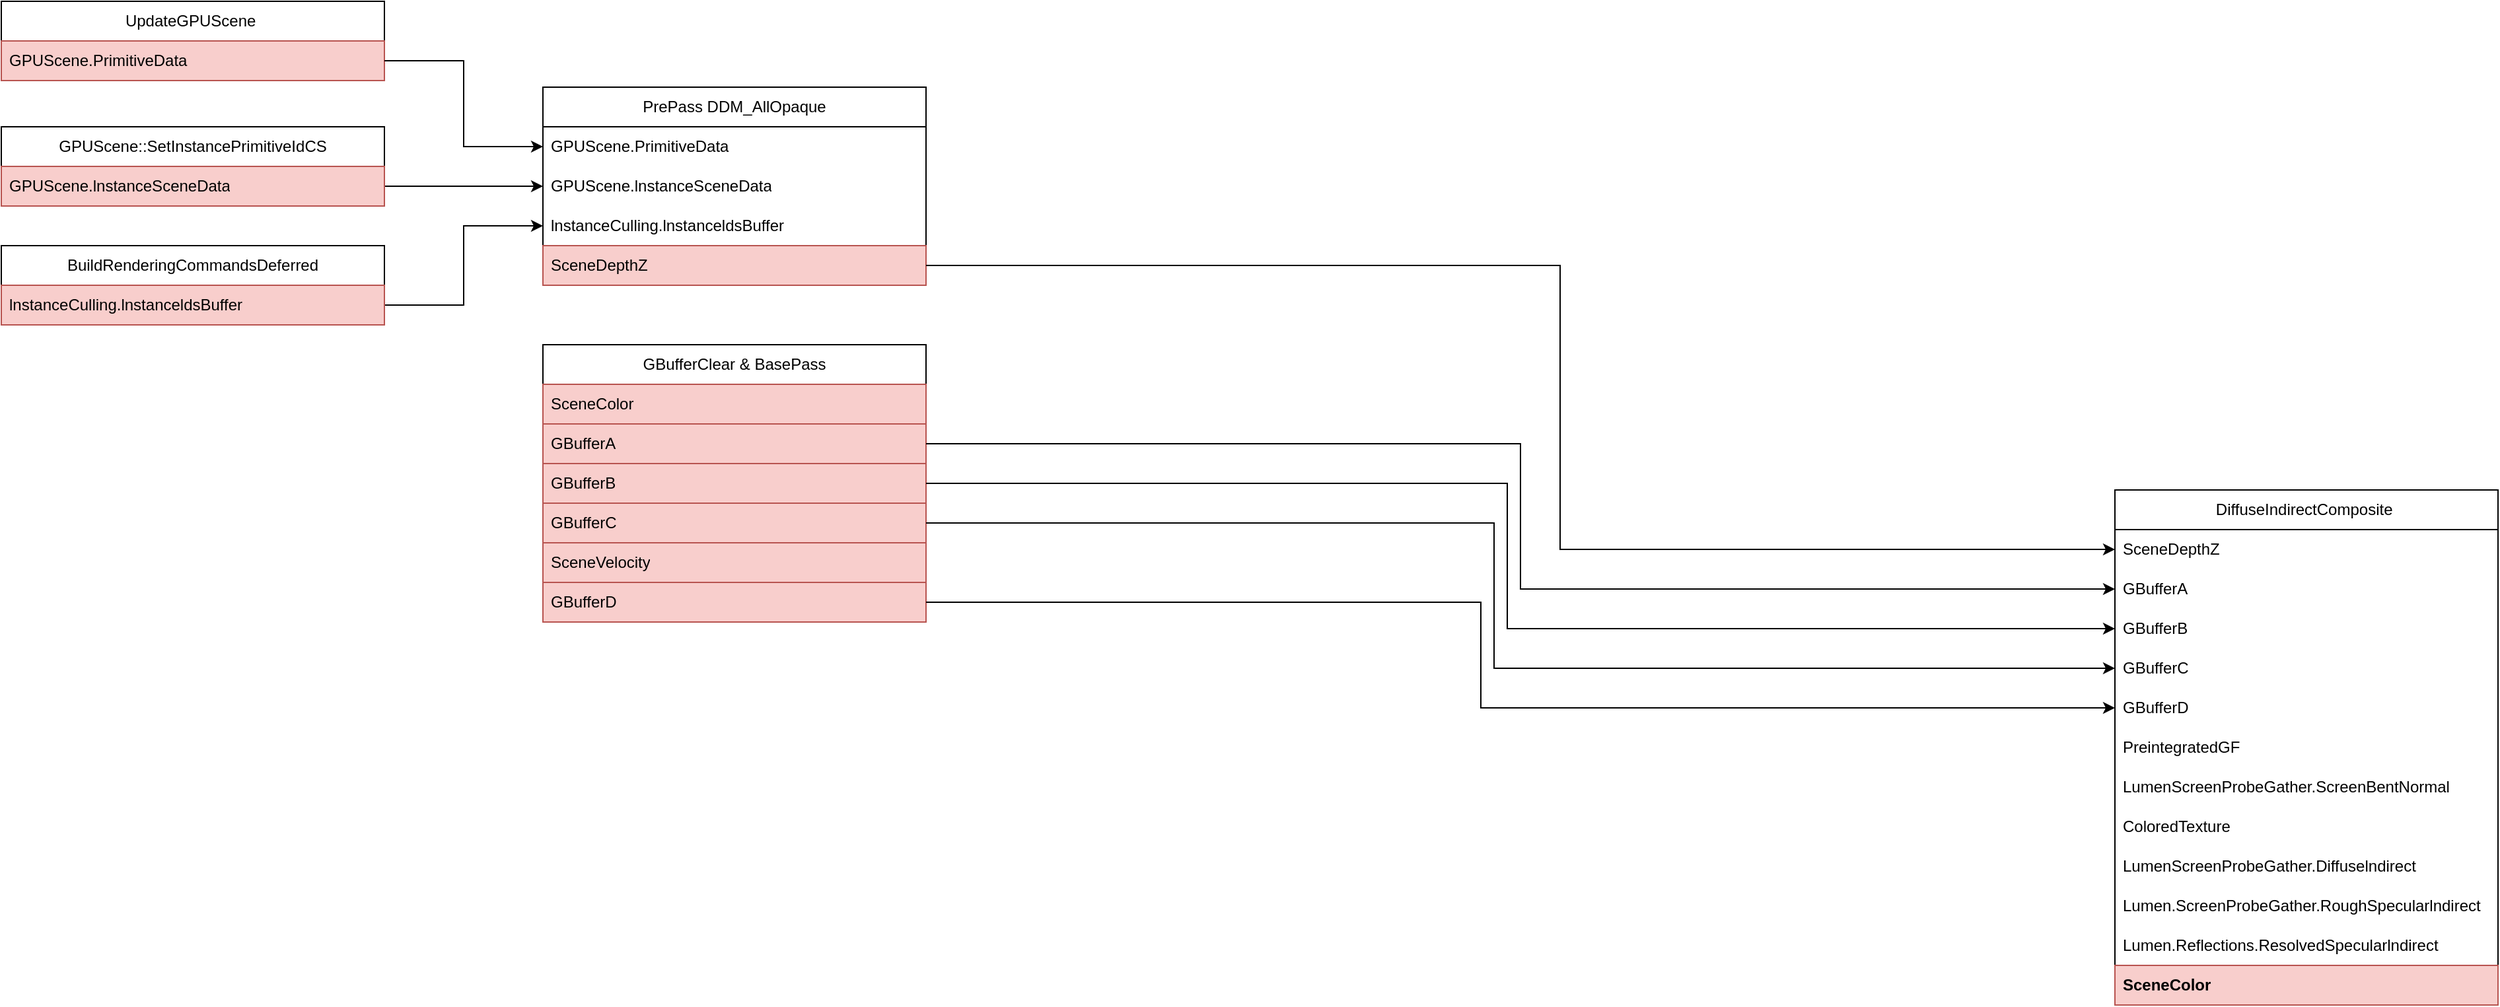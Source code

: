 <mxfile version="21.7.1" type="github">
  <diagram name="第 1 页" id="4HU5hoyHUDPmbO6uAjSz">
    <mxGraphModel dx="2304" dy="4549" grid="1" gridSize="10" guides="1" tooltips="1" connect="1" arrows="1" fold="1" page="1" pageScale="1" pageWidth="2339" pageHeight="3300" math="0" shadow="0">
      <root>
        <mxCell id="0" />
        <mxCell id="1" parent="0" />
        <mxCell id="sMzdsqoYVpJZI5a0lB-9-35" value="DiffuseIndirectComposite&amp;nbsp;" style="swimlane;fontStyle=0;childLayout=stackLayout;horizontal=1;startSize=30;horizontalStack=0;resizeParent=1;resizeParentMax=0;resizeLast=0;collapsible=1;marginBottom=0;whiteSpace=wrap;html=1;" vertex="1" parent="1">
          <mxGeometry x="1890" y="360" width="290" height="390" as="geometry" />
        </mxCell>
        <mxCell id="sMzdsqoYVpJZI5a0lB-9-36" value="SceneDepthZ" style="text;strokeColor=none;fillColor=none;align=left;verticalAlign=middle;spacingLeft=4;spacingRight=4;overflow=hidden;points=[[0,0.5],[1,0.5]];portConstraint=eastwest;rotatable=0;whiteSpace=wrap;html=1;" vertex="1" parent="sMzdsqoYVpJZI5a0lB-9-35">
          <mxGeometry y="30" width="290" height="30" as="geometry" />
        </mxCell>
        <mxCell id="sMzdsqoYVpJZI5a0lB-9-37" value="GBufferA" style="text;strokeColor=none;fillColor=none;align=left;verticalAlign=middle;spacingLeft=4;spacingRight=4;overflow=hidden;points=[[0,0.5],[1,0.5]];portConstraint=eastwest;rotatable=0;whiteSpace=wrap;html=1;" vertex="1" parent="sMzdsqoYVpJZI5a0lB-9-35">
          <mxGeometry y="60" width="290" height="30" as="geometry" />
        </mxCell>
        <mxCell id="sMzdsqoYVpJZI5a0lB-9-38" value="GBufferB" style="text;strokeColor=none;fillColor=none;align=left;verticalAlign=middle;spacingLeft=4;spacingRight=4;overflow=hidden;points=[[0,0.5],[1,0.5]];portConstraint=eastwest;rotatable=0;whiteSpace=wrap;html=1;" vertex="1" parent="sMzdsqoYVpJZI5a0lB-9-35">
          <mxGeometry y="90" width="290" height="30" as="geometry" />
        </mxCell>
        <mxCell id="sMzdsqoYVpJZI5a0lB-9-41" value="GBufferC&amp;nbsp;" style="text;strokeColor=none;fillColor=none;align=left;verticalAlign=middle;spacingLeft=4;spacingRight=4;overflow=hidden;points=[[0,0.5],[1,0.5]];portConstraint=eastwest;rotatable=0;whiteSpace=wrap;html=1;" vertex="1" parent="sMzdsqoYVpJZI5a0lB-9-35">
          <mxGeometry y="120" width="290" height="30" as="geometry" />
        </mxCell>
        <mxCell id="sMzdsqoYVpJZI5a0lB-9-42" value="GBufferD&amp;nbsp;" style="text;strokeColor=none;fillColor=none;align=left;verticalAlign=middle;spacingLeft=4;spacingRight=4;overflow=hidden;points=[[0,0.5],[1,0.5]];portConstraint=eastwest;rotatable=0;whiteSpace=wrap;html=1;" vertex="1" parent="sMzdsqoYVpJZI5a0lB-9-35">
          <mxGeometry y="150" width="290" height="30" as="geometry" />
        </mxCell>
        <mxCell id="sMzdsqoYVpJZI5a0lB-9-43" value="PreintegratedGF" style="text;strokeColor=none;fillColor=none;align=left;verticalAlign=middle;spacingLeft=4;spacingRight=4;overflow=hidden;points=[[0,0.5],[1,0.5]];portConstraint=eastwest;rotatable=0;whiteSpace=wrap;html=1;" vertex="1" parent="sMzdsqoYVpJZI5a0lB-9-35">
          <mxGeometry y="180" width="290" height="30" as="geometry" />
        </mxCell>
        <mxCell id="sMzdsqoYVpJZI5a0lB-9-44" value="LumenScreenProbeGather.ScreenBentNormal" style="text;strokeColor=none;fillColor=none;align=left;verticalAlign=middle;spacingLeft=4;spacingRight=4;overflow=hidden;points=[[0,0.5],[1,0.5]];portConstraint=eastwest;rotatable=0;whiteSpace=wrap;html=1;" vertex="1" parent="sMzdsqoYVpJZI5a0lB-9-35">
          <mxGeometry y="210" width="290" height="30" as="geometry" />
        </mxCell>
        <mxCell id="sMzdsqoYVpJZI5a0lB-9-45" value="ColoredTexture" style="text;strokeColor=none;fillColor=none;align=left;verticalAlign=middle;spacingLeft=4;spacingRight=4;overflow=hidden;points=[[0,0.5],[1,0.5]];portConstraint=eastwest;rotatable=0;whiteSpace=wrap;html=1;" vertex="1" parent="sMzdsqoYVpJZI5a0lB-9-35">
          <mxGeometry y="240" width="290" height="30" as="geometry" />
        </mxCell>
        <mxCell id="sMzdsqoYVpJZI5a0lB-9-46" value="LumenScreenProbeGather.Diffuselndirect" style="text;strokeColor=none;fillColor=none;align=left;verticalAlign=middle;spacingLeft=4;spacingRight=4;overflow=hidden;points=[[0,0.5],[1,0.5]];portConstraint=eastwest;rotatable=0;whiteSpace=wrap;html=1;" vertex="1" parent="sMzdsqoYVpJZI5a0lB-9-35">
          <mxGeometry y="270" width="290" height="30" as="geometry" />
        </mxCell>
        <mxCell id="sMzdsqoYVpJZI5a0lB-9-47" value="Lumen.ScreenProbeGather.RoughSpecularlndirect" style="text;strokeColor=none;fillColor=none;align=left;verticalAlign=middle;spacingLeft=4;spacingRight=4;overflow=hidden;points=[[0,0.5],[1,0.5]];portConstraint=eastwest;rotatable=0;whiteSpace=wrap;html=1;" vertex="1" parent="sMzdsqoYVpJZI5a0lB-9-35">
          <mxGeometry y="300" width="290" height="30" as="geometry" />
        </mxCell>
        <mxCell id="sMzdsqoYVpJZI5a0lB-9-48" value="Lumen.Reflections.ResolvedSpecularlndirect" style="text;strokeColor=none;fillColor=none;align=left;verticalAlign=middle;spacingLeft=4;spacingRight=4;overflow=hidden;points=[[0,0.5],[1,0.5]];portConstraint=eastwest;rotatable=0;whiteSpace=wrap;html=1;" vertex="1" parent="sMzdsqoYVpJZI5a0lB-9-35">
          <mxGeometry y="330" width="290" height="30" as="geometry" />
        </mxCell>
        <mxCell id="sMzdsqoYVpJZI5a0lB-9-50" value="&lt;b&gt;SceneColor&lt;/b&gt;" style="text;strokeColor=#b85450;fillColor=#f8cecc;align=left;verticalAlign=middle;spacingLeft=4;spacingRight=4;overflow=hidden;points=[[0,0.5],[1,0.5]];portConstraint=eastwest;rotatable=0;whiteSpace=wrap;html=1;" vertex="1" parent="sMzdsqoYVpJZI5a0lB-9-35">
          <mxGeometry y="360" width="290" height="30" as="geometry" />
        </mxCell>
        <mxCell id="sMzdsqoYVpJZI5a0lB-9-52" value="PrePass&amp;nbsp;DDM_AllOpaque" style="swimlane;fontStyle=0;childLayout=stackLayout;horizontal=1;startSize=30;horizontalStack=0;resizeParent=1;resizeParentMax=0;resizeLast=0;collapsible=1;marginBottom=0;whiteSpace=wrap;html=1;" vertex="1" parent="1">
          <mxGeometry x="700" y="55" width="290" height="150" as="geometry" />
        </mxCell>
        <mxCell id="sMzdsqoYVpJZI5a0lB-9-56" value="GPUScene.PrimitiveData" style="text;align=left;verticalAlign=middle;spacingLeft=4;spacingRight=4;overflow=hidden;points=[[0,0.5],[1,0.5]];portConstraint=eastwest;rotatable=0;whiteSpace=wrap;html=1;" vertex="1" parent="sMzdsqoYVpJZI5a0lB-9-52">
          <mxGeometry y="30" width="290" height="30" as="geometry" />
        </mxCell>
        <mxCell id="sMzdsqoYVpJZI5a0lB-9-57" value="GPUScene.lnstanceSceneData" style="text;align=left;verticalAlign=middle;spacingLeft=4;spacingRight=4;overflow=hidden;points=[[0,0.5],[1,0.5]];portConstraint=eastwest;rotatable=0;whiteSpace=wrap;html=1;" vertex="1" parent="sMzdsqoYVpJZI5a0lB-9-52">
          <mxGeometry y="60" width="290" height="30" as="geometry" />
        </mxCell>
        <mxCell id="sMzdsqoYVpJZI5a0lB-9-58" value="lnstanceCulling.lnstanceldsBuffer" style="text;align=left;verticalAlign=middle;spacingLeft=4;spacingRight=4;overflow=hidden;points=[[0,0.5],[1,0.5]];portConstraint=eastwest;rotatable=0;whiteSpace=wrap;html=1;" vertex="1" parent="sMzdsqoYVpJZI5a0lB-9-52">
          <mxGeometry y="90" width="290" height="30" as="geometry" />
        </mxCell>
        <mxCell id="sMzdsqoYVpJZI5a0lB-9-53" value="SceneDepthZ" style="text;strokeColor=#b85450;fillColor=#f8cecc;align=left;verticalAlign=middle;spacingLeft=4;spacingRight=4;overflow=hidden;points=[[0,0.5],[1,0.5]];portConstraint=eastwest;rotatable=0;whiteSpace=wrap;html=1;" vertex="1" parent="sMzdsqoYVpJZI5a0lB-9-52">
          <mxGeometry y="120" width="290" height="30" as="geometry" />
        </mxCell>
        <mxCell id="sMzdsqoYVpJZI5a0lB-9-60" value="UpdateGPUScene&amp;nbsp;" style="swimlane;fontStyle=0;childLayout=stackLayout;horizontal=1;startSize=30;horizontalStack=0;resizeParent=1;resizeParentMax=0;resizeLast=0;collapsible=1;marginBottom=0;whiteSpace=wrap;html=1;" vertex="1" parent="1">
          <mxGeometry x="290" y="-10" width="290" height="60" as="geometry" />
        </mxCell>
        <mxCell id="sMzdsqoYVpJZI5a0lB-9-63" value="GPUScene.PrimitiveData" style="text;strokeColor=#b85450;fillColor=#f8cecc;align=left;verticalAlign=middle;spacingLeft=4;spacingRight=4;overflow=hidden;points=[[0,0.5],[1,0.5]];portConstraint=eastwest;rotatable=0;whiteSpace=wrap;html=1;" vertex="1" parent="sMzdsqoYVpJZI5a0lB-9-60">
          <mxGeometry y="30" width="290" height="30" as="geometry" />
        </mxCell>
        <mxCell id="sMzdsqoYVpJZI5a0lB-9-69" style="edgeStyle=orthogonalEdgeStyle;rounded=0;orthogonalLoop=1;jettySize=auto;html=1;exitX=1;exitY=0.75;exitDx=0;exitDy=0;entryX=0;entryY=0.5;entryDx=0;entryDy=0;" edge="1" parent="1" source="sMzdsqoYVpJZI5a0lB-9-64" target="sMzdsqoYVpJZI5a0lB-9-57">
          <mxGeometry relative="1" as="geometry" />
        </mxCell>
        <mxCell id="sMzdsqoYVpJZI5a0lB-9-64" value="GPUScene::SetInstancePrimitiveIdCS" style="swimlane;fontStyle=0;childLayout=stackLayout;horizontal=1;startSize=30;horizontalStack=0;resizeParent=1;resizeParentMax=0;resizeLast=0;collapsible=1;marginBottom=0;whiteSpace=wrap;html=1;" vertex="1" parent="1">
          <mxGeometry x="290" y="85" width="290" height="60" as="geometry" />
        </mxCell>
        <mxCell id="sMzdsqoYVpJZI5a0lB-9-65" value="GPUScene.lnstanceSceneData" style="text;strokeColor=#b85450;fillColor=#f8cecc;align=left;verticalAlign=middle;spacingLeft=4;spacingRight=4;overflow=hidden;points=[[0,0.5],[1,0.5]];portConstraint=eastwest;rotatable=0;whiteSpace=wrap;html=1;" vertex="1" parent="sMzdsqoYVpJZI5a0lB-9-64">
          <mxGeometry y="30" width="290" height="30" as="geometry" />
        </mxCell>
        <mxCell id="sMzdsqoYVpJZI5a0lB-9-70" style="edgeStyle=orthogonalEdgeStyle;rounded=0;orthogonalLoop=1;jettySize=auto;html=1;exitX=1;exitY=0.75;exitDx=0;exitDy=0;entryX=0;entryY=0.5;entryDx=0;entryDy=0;" edge="1" parent="1" source="sMzdsqoYVpJZI5a0lB-9-66" target="sMzdsqoYVpJZI5a0lB-9-58">
          <mxGeometry relative="1" as="geometry" />
        </mxCell>
        <mxCell id="sMzdsqoYVpJZI5a0lB-9-66" value="BuildRenderingCommandsDeferred" style="swimlane;fontStyle=0;childLayout=stackLayout;horizontal=1;startSize=30;horizontalStack=0;resizeParent=1;resizeParentMax=0;resizeLast=0;collapsible=1;marginBottom=0;whiteSpace=wrap;html=1;" vertex="1" parent="1">
          <mxGeometry x="290" y="175" width="290" height="60" as="geometry" />
        </mxCell>
        <mxCell id="sMzdsqoYVpJZI5a0lB-9-67" value="lnstanceCulling.lnstanceldsBuffer" style="text;strokeColor=#b85450;fillColor=#f8cecc;align=left;verticalAlign=middle;spacingLeft=4;spacingRight=4;overflow=hidden;points=[[0,0.5],[1,0.5]];portConstraint=eastwest;rotatable=0;whiteSpace=wrap;html=1;" vertex="1" parent="sMzdsqoYVpJZI5a0lB-9-66">
          <mxGeometry y="30" width="290" height="30" as="geometry" />
        </mxCell>
        <mxCell id="sMzdsqoYVpJZI5a0lB-9-68" style="edgeStyle=orthogonalEdgeStyle;rounded=0;orthogonalLoop=1;jettySize=auto;html=1;entryX=0;entryY=0.5;entryDx=0;entryDy=0;" edge="1" parent="1" source="sMzdsqoYVpJZI5a0lB-9-63" target="sMzdsqoYVpJZI5a0lB-9-56">
          <mxGeometry relative="1" as="geometry" />
        </mxCell>
        <mxCell id="sMzdsqoYVpJZI5a0lB-9-71" style="edgeStyle=orthogonalEdgeStyle;rounded=0;orthogonalLoop=1;jettySize=auto;html=1;" edge="1" parent="1" source="sMzdsqoYVpJZI5a0lB-9-53" target="sMzdsqoYVpJZI5a0lB-9-36">
          <mxGeometry relative="1" as="geometry">
            <Array as="points">
              <mxPoint x="1470" y="190" />
              <mxPoint x="1470" y="405" />
            </Array>
          </mxGeometry>
        </mxCell>
        <mxCell id="sMzdsqoYVpJZI5a0lB-9-72" value="GBufferClear &amp;amp; BasePass" style="swimlane;fontStyle=0;childLayout=stackLayout;horizontal=1;startSize=30;horizontalStack=0;resizeParent=1;resizeParentMax=0;resizeLast=0;collapsible=1;marginBottom=0;whiteSpace=wrap;html=1;" vertex="1" parent="1">
          <mxGeometry x="700" y="250" width="290" height="210" as="geometry" />
        </mxCell>
        <mxCell id="sMzdsqoYVpJZI5a0lB-9-73" value="SceneColor" style="text;align=left;verticalAlign=middle;spacingLeft=4;spacingRight=4;overflow=hidden;points=[[0,0.5],[1,0.5]];portConstraint=eastwest;rotatable=0;whiteSpace=wrap;html=1;fillColor=#f8cecc;strokeColor=#b85450;" vertex="1" parent="sMzdsqoYVpJZI5a0lB-9-72">
          <mxGeometry y="30" width="290" height="30" as="geometry" />
        </mxCell>
        <mxCell id="sMzdsqoYVpJZI5a0lB-9-74" value="GBufferA&amp;nbsp;" style="text;align=left;verticalAlign=middle;spacingLeft=4;spacingRight=4;overflow=hidden;points=[[0,0.5],[1,0.5]];portConstraint=eastwest;rotatable=0;whiteSpace=wrap;html=1;fillColor=#f8cecc;strokeColor=#b85450;" vertex="1" parent="sMzdsqoYVpJZI5a0lB-9-72">
          <mxGeometry y="60" width="290" height="30" as="geometry" />
        </mxCell>
        <mxCell id="sMzdsqoYVpJZI5a0lB-9-75" value="GBufferB&amp;nbsp;" style="text;align=left;verticalAlign=middle;spacingLeft=4;spacingRight=4;overflow=hidden;points=[[0,0.5],[1,0.5]];portConstraint=eastwest;rotatable=0;whiteSpace=wrap;html=1;fillColor=#f8cecc;strokeColor=#b85450;" vertex="1" parent="sMzdsqoYVpJZI5a0lB-9-72">
          <mxGeometry y="90" width="290" height="30" as="geometry" />
        </mxCell>
        <mxCell id="sMzdsqoYVpJZI5a0lB-9-76" value="GBufferC&amp;nbsp;" style="text;strokeColor=#b85450;fillColor=#f8cecc;align=left;verticalAlign=middle;spacingLeft=4;spacingRight=4;overflow=hidden;points=[[0,0.5],[1,0.5]];portConstraint=eastwest;rotatable=0;whiteSpace=wrap;html=1;" vertex="1" parent="sMzdsqoYVpJZI5a0lB-9-72">
          <mxGeometry y="120" width="290" height="30" as="geometry" />
        </mxCell>
        <mxCell id="sMzdsqoYVpJZI5a0lB-9-79" value="SceneVelocity" style="text;strokeColor=#b85450;fillColor=#f8cecc;align=left;verticalAlign=middle;spacingLeft=4;spacingRight=4;overflow=hidden;points=[[0,0.5],[1,0.5]];portConstraint=eastwest;rotatable=0;whiteSpace=wrap;html=1;" vertex="1" parent="sMzdsqoYVpJZI5a0lB-9-72">
          <mxGeometry y="150" width="290" height="30" as="geometry" />
        </mxCell>
        <mxCell id="sMzdsqoYVpJZI5a0lB-9-78" value="GBufferD&amp;nbsp;" style="text;strokeColor=#b85450;fillColor=#f8cecc;align=left;verticalAlign=middle;spacingLeft=4;spacingRight=4;overflow=hidden;points=[[0,0.5],[1,0.5]];portConstraint=eastwest;rotatable=0;whiteSpace=wrap;html=1;" vertex="1" parent="sMzdsqoYVpJZI5a0lB-9-72">
          <mxGeometry y="180" width="290" height="30" as="geometry" />
        </mxCell>
        <mxCell id="sMzdsqoYVpJZI5a0lB-9-85" style="edgeStyle=orthogonalEdgeStyle;rounded=0;orthogonalLoop=1;jettySize=auto;html=1;entryX=0;entryY=0.5;entryDx=0;entryDy=0;" edge="1" parent="1" source="sMzdsqoYVpJZI5a0lB-9-74" target="sMzdsqoYVpJZI5a0lB-9-37">
          <mxGeometry relative="1" as="geometry" />
        </mxCell>
        <mxCell id="sMzdsqoYVpJZI5a0lB-9-86" style="edgeStyle=orthogonalEdgeStyle;rounded=0;orthogonalLoop=1;jettySize=auto;html=1;" edge="1" parent="1" source="sMzdsqoYVpJZI5a0lB-9-75" target="sMzdsqoYVpJZI5a0lB-9-38">
          <mxGeometry relative="1" as="geometry">
            <Array as="points">
              <mxPoint x="1430" y="355" />
              <mxPoint x="1430" y="465" />
            </Array>
          </mxGeometry>
        </mxCell>
        <mxCell id="sMzdsqoYVpJZI5a0lB-9-87" style="edgeStyle=orthogonalEdgeStyle;rounded=0;orthogonalLoop=1;jettySize=auto;html=1;entryX=0;entryY=0.5;entryDx=0;entryDy=0;" edge="1" parent="1" source="sMzdsqoYVpJZI5a0lB-9-76" target="sMzdsqoYVpJZI5a0lB-9-41">
          <mxGeometry relative="1" as="geometry">
            <Array as="points">
              <mxPoint x="1420" y="385" />
              <mxPoint x="1420" y="495" />
            </Array>
          </mxGeometry>
        </mxCell>
        <mxCell id="sMzdsqoYVpJZI5a0lB-9-88" style="edgeStyle=orthogonalEdgeStyle;rounded=0;orthogonalLoop=1;jettySize=auto;html=1;entryX=0;entryY=0.5;entryDx=0;entryDy=0;" edge="1" parent="1" source="sMzdsqoYVpJZI5a0lB-9-78" target="sMzdsqoYVpJZI5a0lB-9-42">
          <mxGeometry relative="1" as="geometry">
            <Array as="points">
              <mxPoint x="1410" y="445" />
              <mxPoint x="1410" y="525" />
            </Array>
          </mxGeometry>
        </mxCell>
      </root>
    </mxGraphModel>
  </diagram>
</mxfile>
